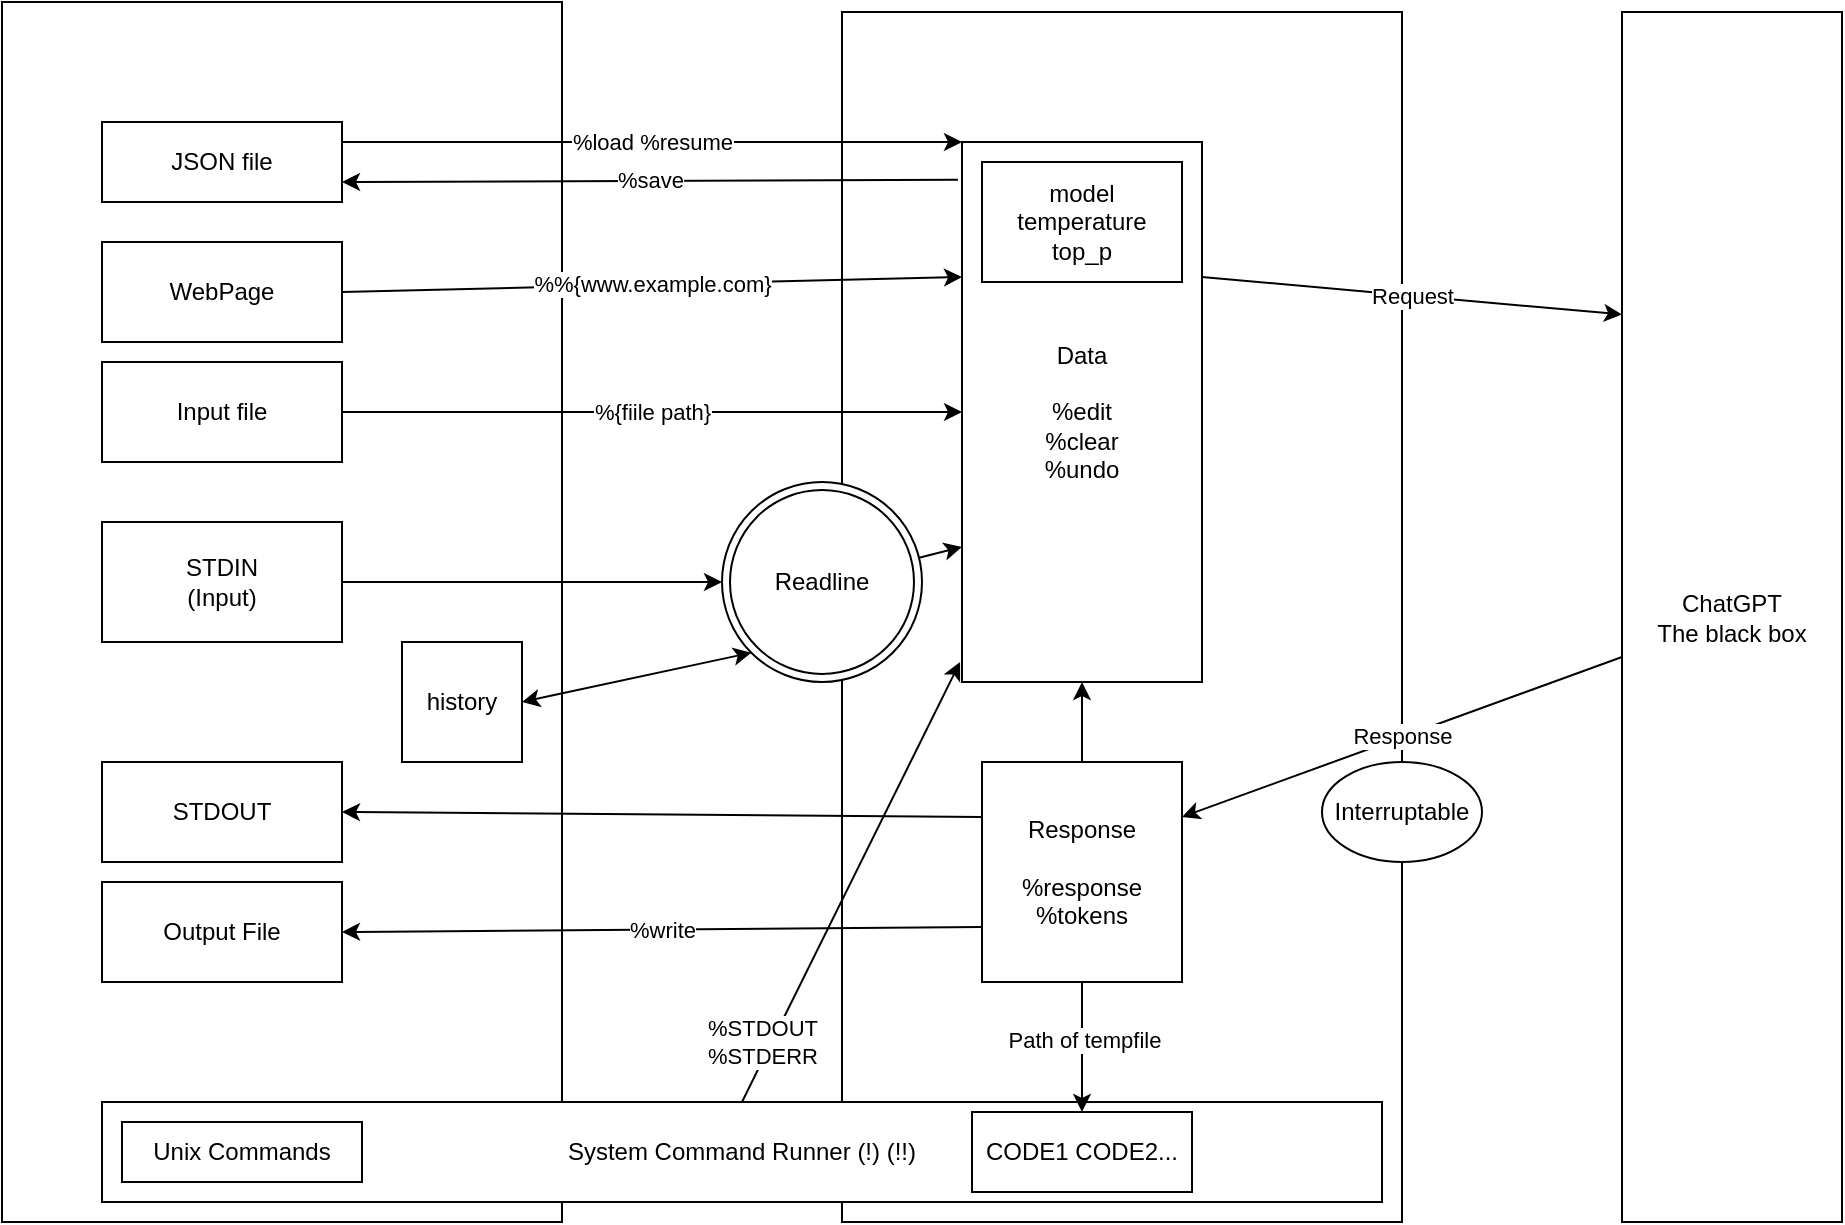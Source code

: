 <mxfile>
    <diagram id="-2J4Axby7niwltqjN7Hf" name="ページ1">
        <mxGraphModel dx="1172" dy="448" grid="1" gridSize="10" guides="1" tooltips="1" connect="1" arrows="1" fold="1" page="1" pageScale="1" pageWidth="980" pageHeight="690" math="0" shadow="0">
            <root>
                <mxCell id="0"/>
                <mxCell id="1" parent="0"/>
                <mxCell id="3" value="" style="rounded=0;whiteSpace=wrap;html=1;" vertex="1" parent="1">
                    <mxGeometry x="460" y="45" width="280" height="605" as="geometry"/>
                </mxCell>
                <mxCell id="5" value="ChatGPT&lt;br&gt;The black box" style="rounded=0;whiteSpace=wrap;html=1;" vertex="1" parent="1">
                    <mxGeometry x="850" y="45" width="110" height="605" as="geometry"/>
                </mxCell>
                <mxCell id="6" value="" style="rounded=0;whiteSpace=wrap;html=1;" vertex="1" parent="1">
                    <mxGeometry x="40" y="40" width="280" height="610" as="geometry"/>
                </mxCell>
                <mxCell id="38" value="System Command Runner (!) (!!)" style="rounded=0;whiteSpace=wrap;html=1;" vertex="1" parent="1">
                    <mxGeometry x="90" y="590" width="640" height="50" as="geometry"/>
                </mxCell>
                <mxCell id="7" value="Data&lt;br&gt;&lt;br&gt;%edit&lt;br&gt;%clear&lt;br&gt;%undo" style="rounded=0;whiteSpace=wrap;html=1;" vertex="1" parent="1">
                    <mxGeometry x="520" y="110" width="120" height="270" as="geometry"/>
                </mxCell>
                <mxCell id="9" value="Request" style="endArrow=classic;html=1;exitX=1;exitY=0.25;exitDx=0;exitDy=0;entryX=0;entryY=0.25;entryDx=0;entryDy=0;" edge="1" parent="1" source="7" target="5">
                    <mxGeometry width="50" height="50" relative="1" as="geometry">
                        <mxPoint x="670" y="236" as="sourcePoint"/>
                        <mxPoint x="800" y="236" as="targetPoint"/>
                    </mxGeometry>
                </mxCell>
                <mxCell id="12" value="Input file" style="rounded=0;whiteSpace=wrap;html=1;" vertex="1" parent="1">
                    <mxGeometry x="90" y="220" width="120" height="50" as="geometry"/>
                </mxCell>
                <mxCell id="13" value="WebPage" style="rounded=0;whiteSpace=wrap;html=1;" vertex="1" parent="1">
                    <mxGeometry x="90" y="160" width="120" height="50" as="geometry"/>
                </mxCell>
                <mxCell id="14" value="%{fiile path}" style="endArrow=classic;html=1;exitX=1;exitY=0.5;exitDx=0;exitDy=0;entryX=0;entryY=0.5;entryDx=0;entryDy=0;" edge="1" parent="1" source="12" target="7">
                    <mxGeometry width="50" height="50" relative="1" as="geometry">
                        <mxPoint x="520" y="390" as="sourcePoint"/>
                        <mxPoint x="430" y="285" as="targetPoint"/>
                    </mxGeometry>
                </mxCell>
                <mxCell id="15" value="%%{www.example.com}" style="endArrow=classic;html=1;exitX=1;exitY=0.5;exitDx=0;exitDy=0;entryX=0;entryY=0.25;entryDx=0;entryDy=0;" edge="1" parent="1" source="13" target="7">
                    <mxGeometry width="50" height="50" relative="1" as="geometry">
                        <mxPoint x="211" y="220" as="sourcePoint"/>
                        <mxPoint x="431" y="325" as="targetPoint"/>
                    </mxGeometry>
                </mxCell>
                <mxCell id="33" style="edgeStyle=none;html=1;exitX=0;exitY=0.25;exitDx=0;exitDy=0;entryX=1;entryY=0.5;entryDx=0;entryDy=0;" edge="1" parent="1" source="17" target="31">
                    <mxGeometry relative="1" as="geometry"/>
                </mxCell>
                <mxCell id="36" style="edgeStyle=none;html=1;exitX=0.5;exitY=1;exitDx=0;exitDy=0;entryX=0.5;entryY=0;entryDx=0;entryDy=0;" edge="1" parent="1" source="17" target="34">
                    <mxGeometry relative="1" as="geometry"/>
                </mxCell>
                <mxCell id="37" value="Path of tempfile" style="edgeLabel;html=1;align=center;verticalAlign=middle;resizable=0;points=[];" vertex="1" connectable="0" parent="36">
                    <mxGeometry x="-0.118" y="1" relative="1" as="geometry">
                        <mxPoint as="offset"/>
                    </mxGeometry>
                </mxCell>
                <mxCell id="17" value="Response&lt;br&gt;&lt;br&gt;%response&lt;br&gt;%tokens" style="rounded=0;whiteSpace=wrap;html=1;" vertex="1" parent="1">
                    <mxGeometry x="530" y="420" width="100" height="110" as="geometry"/>
                </mxCell>
                <mxCell id="18" value="" style="endArrow=classic;html=1;exitX=0.5;exitY=0;exitDx=0;exitDy=0;entryX=0.5;entryY=1;entryDx=0;entryDy=0;" edge="1" parent="1" source="17" target="7">
                    <mxGeometry width="50" height="50" relative="1" as="geometry">
                        <mxPoint x="520" y="390" as="sourcePoint"/>
                        <mxPoint x="570" y="340" as="targetPoint"/>
                    </mxGeometry>
                </mxCell>
                <mxCell id="19" value="Response" style="endArrow=classic;html=1;entryX=1;entryY=0.25;entryDx=0;entryDy=0;" edge="1" parent="1" source="5" target="17">
                    <mxGeometry width="50" height="50" relative="1" as="geometry">
                        <mxPoint x="520" y="390" as="sourcePoint"/>
                        <mxPoint x="570" y="340" as="targetPoint"/>
                    </mxGeometry>
                </mxCell>
                <mxCell id="20" value="%write" style="endArrow=classic;html=1;exitX=0;exitY=0.75;exitDx=0;exitDy=0;entryX=1;entryY=0.5;entryDx=0;entryDy=0;" edge="1" parent="1" source="17" target="39">
                    <mxGeometry width="50" height="50" relative="1" as="geometry">
                        <mxPoint x="520" y="390" as="sourcePoint"/>
                        <mxPoint x="570" y="340" as="targetPoint"/>
                    </mxGeometry>
                </mxCell>
                <mxCell id="21" value="JSON file" style="rounded=0;whiteSpace=wrap;html=1;" vertex="1" parent="1">
                    <mxGeometry x="90" y="100" width="120" height="40" as="geometry"/>
                </mxCell>
                <mxCell id="22" value="%load %resume" style="endArrow=classic;html=1;exitX=1;exitY=0.25;exitDx=0;exitDy=0;" edge="1" parent="1" source="21">
                    <mxGeometry width="50" height="50" relative="1" as="geometry">
                        <mxPoint x="520" y="390" as="sourcePoint"/>
                        <mxPoint x="520" y="110" as="targetPoint"/>
                    </mxGeometry>
                </mxCell>
                <mxCell id="23" value="%save" style="endArrow=classic;html=1;entryX=1;entryY=0.75;entryDx=0;entryDy=0;exitX=-0.017;exitY=0.07;exitDx=0;exitDy=0;exitPerimeter=0;" edge="1" parent="1" source="7" target="21">
                    <mxGeometry width="50" height="50" relative="1" as="geometry">
                        <mxPoint x="520" y="110" as="sourcePoint"/>
                        <mxPoint x="590" y="340" as="targetPoint"/>
                    </mxGeometry>
                </mxCell>
                <mxCell id="26" value="Readline" style="ellipse;shape=doubleEllipse;whiteSpace=wrap;html=1;aspect=fixed;" vertex="1" parent="1">
                    <mxGeometry x="400" y="280" width="100" height="100" as="geometry"/>
                </mxCell>
                <mxCell id="29" style="edgeStyle=none;html=1;exitX=1;exitY=0.5;exitDx=0;exitDy=0;entryX=0;entryY=0.5;entryDx=0;entryDy=0;" edge="1" parent="1" source="27" target="26">
                    <mxGeometry relative="1" as="geometry"/>
                </mxCell>
                <mxCell id="27" value="STDIN&lt;br&gt;(Input)" style="rounded=0;whiteSpace=wrap;html=1;" vertex="1" parent="1">
                    <mxGeometry x="90" y="300" width="120" height="60" as="geometry"/>
                </mxCell>
                <mxCell id="30" value="" style="endArrow=classic;html=1;entryX=0;entryY=0.75;entryDx=0;entryDy=0;" edge="1" parent="1" source="26" target="7">
                    <mxGeometry width="50" height="50" relative="1" as="geometry">
                        <mxPoint x="540" y="370" as="sourcePoint"/>
                        <mxPoint x="590" y="320" as="targetPoint"/>
                    </mxGeometry>
                </mxCell>
                <mxCell id="31" value="STDOUT" style="rounded=0;whiteSpace=wrap;html=1;" vertex="1" parent="1">
                    <mxGeometry x="90" y="420" width="120" height="50" as="geometry"/>
                </mxCell>
                <mxCell id="34" value="CODE1 CODE2..." style="rounded=0;whiteSpace=wrap;html=1;" vertex="1" parent="1">
                    <mxGeometry x="525" y="595" width="110" height="40" as="geometry"/>
                </mxCell>
                <mxCell id="39" value="Output File" style="rounded=0;whiteSpace=wrap;html=1;" vertex="1" parent="1">
                    <mxGeometry x="90" y="480" width="120" height="50" as="geometry"/>
                </mxCell>
                <mxCell id="40" value="" style="endArrow=classic;html=1;exitX=0.5;exitY=0;exitDx=0;exitDy=0;entryX=-0.008;entryY=0.963;entryDx=0;entryDy=0;entryPerimeter=0;" edge="1" parent="1" source="38" target="7">
                    <mxGeometry width="50" height="50" relative="1" as="geometry">
                        <mxPoint x="410" y="580" as="sourcePoint"/>
                        <mxPoint x="590" y="320" as="targetPoint"/>
                    </mxGeometry>
                </mxCell>
                <mxCell id="41" value="%STDOUT&lt;br&gt;%STDERR" style="edgeLabel;html=1;align=center;verticalAlign=middle;resizable=0;points=[];" vertex="1" connectable="0" parent="40">
                    <mxGeometry x="-0.158" y="-1" relative="1" as="geometry">
                        <mxPoint x="-37" y="62" as="offset"/>
                    </mxGeometry>
                </mxCell>
                <mxCell id="42" value="model&lt;br&gt;temperature&lt;br&gt;top_p" style="rounded=0;whiteSpace=wrap;html=1;" vertex="1" parent="1">
                    <mxGeometry x="530" y="120" width="100" height="60" as="geometry"/>
                </mxCell>
                <mxCell id="43" value="history" style="rounded=0;whiteSpace=wrap;html=1;" vertex="1" parent="1">
                    <mxGeometry x="240" y="360" width="60" height="60" as="geometry"/>
                </mxCell>
                <mxCell id="46" value="" style="endArrow=classic;startArrow=classic;html=1;exitX=1;exitY=0.5;exitDx=0;exitDy=0;entryX=0;entryY=1;entryDx=0;entryDy=0;" edge="1" parent="1" source="43" target="26">
                    <mxGeometry width="50" height="50" relative="1" as="geometry">
                        <mxPoint x="540" y="390" as="sourcePoint"/>
                        <mxPoint x="590" y="340" as="targetPoint"/>
                    </mxGeometry>
                </mxCell>
                <mxCell id="49" value="Interruptable" style="ellipse;whiteSpace=wrap;html=1;" vertex="1" parent="1">
                    <mxGeometry x="700" y="420" width="80" height="50" as="geometry"/>
                </mxCell>
                <mxCell id="51" value="Unix Commands" style="rounded=0;whiteSpace=wrap;html=1;" vertex="1" parent="1">
                    <mxGeometry x="100" y="600" width="120" height="30" as="geometry"/>
                </mxCell>
            </root>
        </mxGraphModel>
    </diagram>
</mxfile>